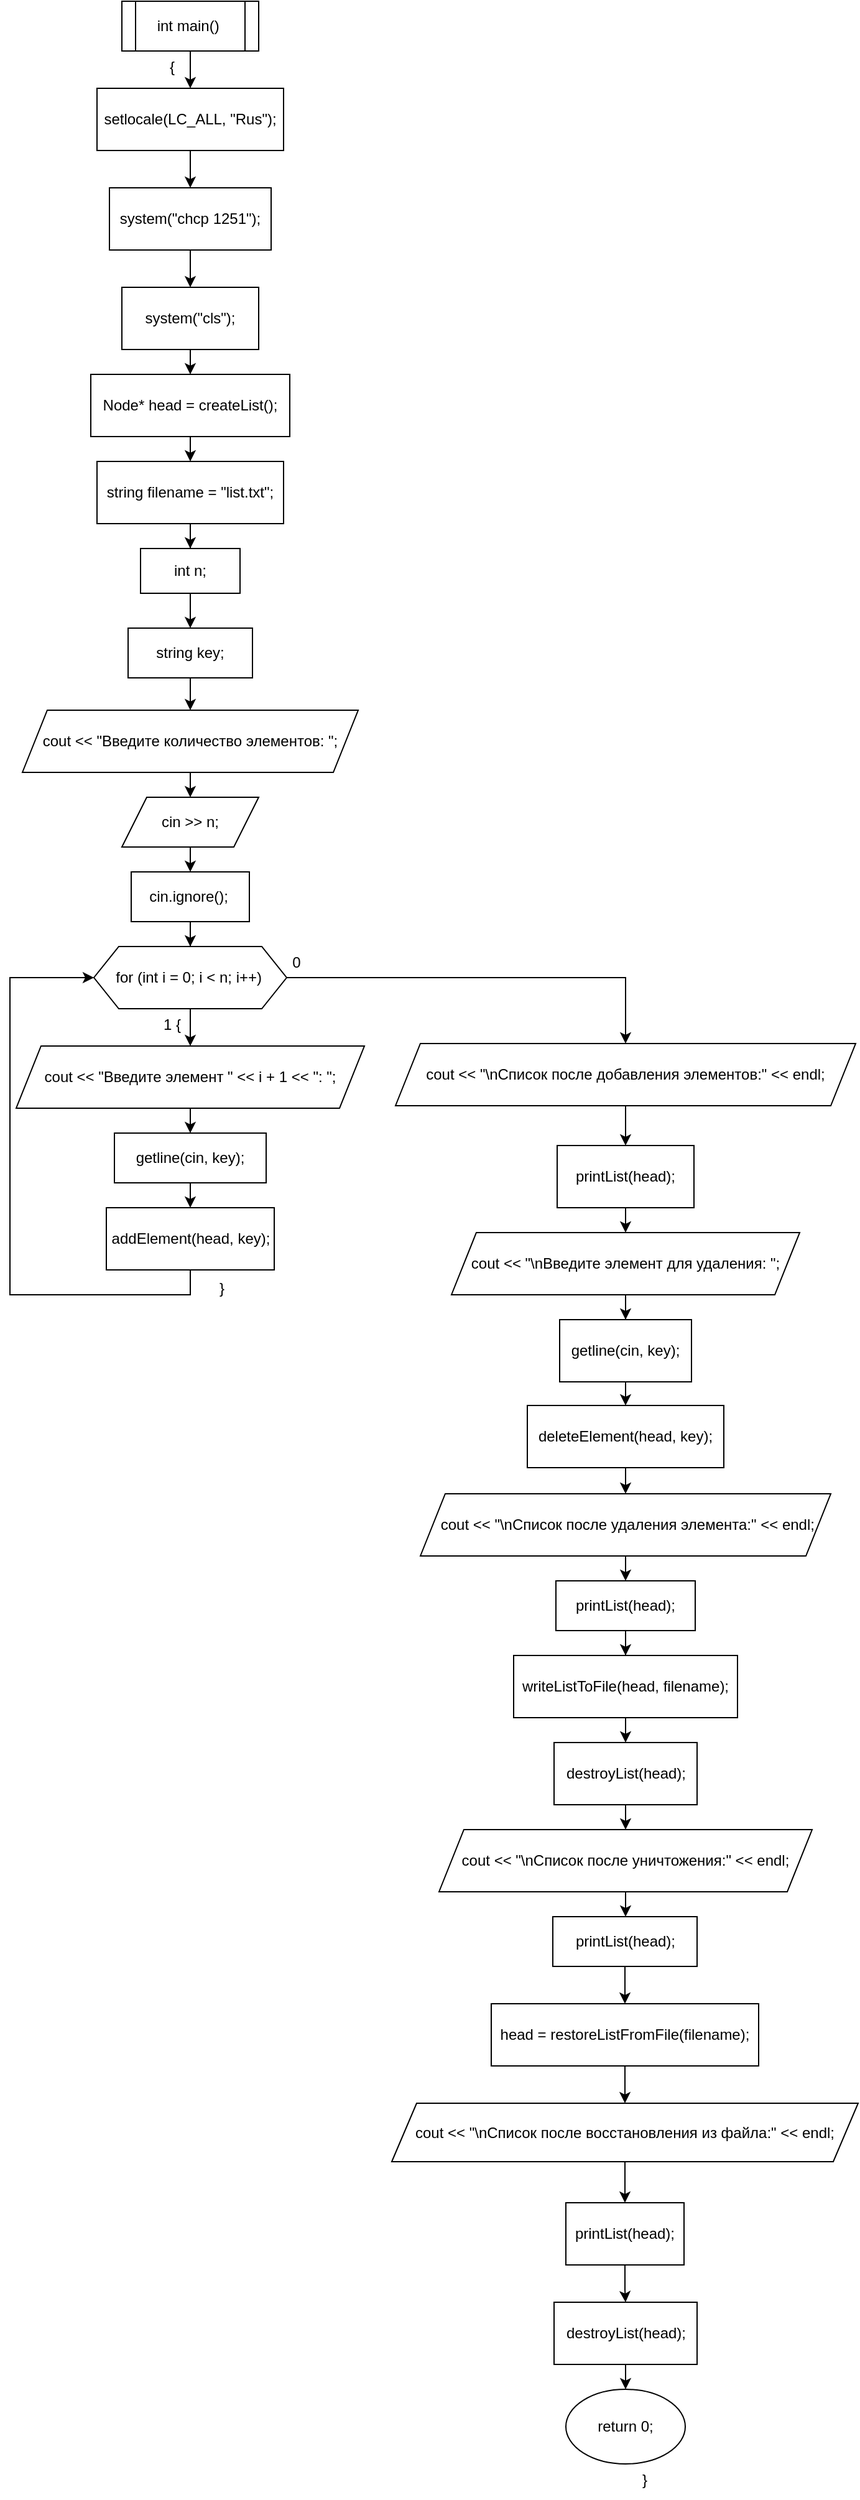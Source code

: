 <mxfile version="24.7.17">
  <diagram name="Страница — 1" id="ie5beoXYrRYSw_K0rIcP">
    <mxGraphModel dx="1614" dy="1392" grid="1" gridSize="10" guides="1" tooltips="1" connect="1" arrows="1" fold="1" page="1" pageScale="1" pageWidth="827" pageHeight="1169" math="0" shadow="0">
      <root>
        <mxCell id="0" />
        <mxCell id="1" parent="0" />
        <mxCell id="WbxU5NNTNWnyRU2nzeea-205" value="" style="edgeStyle=orthogonalEdgeStyle;rounded=0;orthogonalLoop=1;jettySize=auto;html=1;" edge="1" parent="1" source="WbxU5NNTNWnyRU2nzeea-203" target="WbxU5NNTNWnyRU2nzeea-204">
          <mxGeometry relative="1" as="geometry" />
        </mxCell>
        <mxCell id="WbxU5NNTNWnyRU2nzeea-203" value="int main()&amp;nbsp;" style="shape=process;whiteSpace=wrap;html=1;backgroundOutline=1;" vertex="1" parent="1">
          <mxGeometry x="50" y="40" width="110" height="40" as="geometry" />
        </mxCell>
        <mxCell id="WbxU5NNTNWnyRU2nzeea-208" value="" style="edgeStyle=orthogonalEdgeStyle;rounded=0;orthogonalLoop=1;jettySize=auto;html=1;" edge="1" parent="1" source="WbxU5NNTNWnyRU2nzeea-204" target="WbxU5NNTNWnyRU2nzeea-207">
          <mxGeometry relative="1" as="geometry" />
        </mxCell>
        <mxCell id="WbxU5NNTNWnyRU2nzeea-204" value="setlocale(LC_ALL, &quot;Rus&quot;);" style="rounded=0;whiteSpace=wrap;html=1;" vertex="1" parent="1">
          <mxGeometry x="30" y="110" width="150" height="50" as="geometry" />
        </mxCell>
        <mxCell id="WbxU5NNTNWnyRU2nzeea-206" value="{" style="text;html=1;align=center;verticalAlign=middle;resizable=0;points=[];autosize=1;strokeColor=none;fillColor=none;" vertex="1" parent="1">
          <mxGeometry x="75" y="78" width="30" height="30" as="geometry" />
        </mxCell>
        <mxCell id="WbxU5NNTNWnyRU2nzeea-210" value="" style="edgeStyle=orthogonalEdgeStyle;rounded=0;orthogonalLoop=1;jettySize=auto;html=1;" edge="1" parent="1" source="WbxU5NNTNWnyRU2nzeea-207" target="WbxU5NNTNWnyRU2nzeea-209">
          <mxGeometry relative="1" as="geometry" />
        </mxCell>
        <mxCell id="WbxU5NNTNWnyRU2nzeea-207" value="system(&quot;chcp 1251&quot;);" style="rounded=0;whiteSpace=wrap;html=1;" vertex="1" parent="1">
          <mxGeometry x="40" y="190" width="130" height="50" as="geometry" />
        </mxCell>
        <mxCell id="WbxU5NNTNWnyRU2nzeea-212" style="edgeStyle=orthogonalEdgeStyle;rounded=0;orthogonalLoop=1;jettySize=auto;html=1;exitX=0.5;exitY=1;exitDx=0;exitDy=0;entryX=0.5;entryY=0;entryDx=0;entryDy=0;" edge="1" parent="1" source="WbxU5NNTNWnyRU2nzeea-209" target="WbxU5NNTNWnyRU2nzeea-211">
          <mxGeometry relative="1" as="geometry" />
        </mxCell>
        <mxCell id="WbxU5NNTNWnyRU2nzeea-209" value="system(&quot;cls&quot;);" style="rounded=0;whiteSpace=wrap;html=1;" vertex="1" parent="1">
          <mxGeometry x="50" y="270" width="110" height="50" as="geometry" />
        </mxCell>
        <mxCell id="WbxU5NNTNWnyRU2nzeea-214" style="edgeStyle=orthogonalEdgeStyle;rounded=0;orthogonalLoop=1;jettySize=auto;html=1;exitX=0.5;exitY=1;exitDx=0;exitDy=0;entryX=0.5;entryY=0;entryDx=0;entryDy=0;" edge="1" parent="1" source="WbxU5NNTNWnyRU2nzeea-211" target="WbxU5NNTNWnyRU2nzeea-213">
          <mxGeometry relative="1" as="geometry" />
        </mxCell>
        <mxCell id="WbxU5NNTNWnyRU2nzeea-211" value="Node* head = createList();" style="rounded=0;whiteSpace=wrap;html=1;" vertex="1" parent="1">
          <mxGeometry x="25" y="340" width="160" height="50" as="geometry" />
        </mxCell>
        <mxCell id="WbxU5NNTNWnyRU2nzeea-216" value="" style="edgeStyle=orthogonalEdgeStyle;rounded=0;orthogonalLoop=1;jettySize=auto;html=1;" edge="1" parent="1" source="WbxU5NNTNWnyRU2nzeea-213" target="WbxU5NNTNWnyRU2nzeea-215">
          <mxGeometry relative="1" as="geometry" />
        </mxCell>
        <mxCell id="WbxU5NNTNWnyRU2nzeea-213" value="string filename = &quot;list.txt&quot;;" style="rounded=0;whiteSpace=wrap;html=1;" vertex="1" parent="1">
          <mxGeometry x="30" y="410" width="150" height="50" as="geometry" />
        </mxCell>
        <mxCell id="WbxU5NNTNWnyRU2nzeea-218" value="" style="edgeStyle=orthogonalEdgeStyle;rounded=0;orthogonalLoop=1;jettySize=auto;html=1;" edge="1" parent="1" source="WbxU5NNTNWnyRU2nzeea-215" target="WbxU5NNTNWnyRU2nzeea-217">
          <mxGeometry relative="1" as="geometry" />
        </mxCell>
        <mxCell id="WbxU5NNTNWnyRU2nzeea-215" value="int n;" style="rounded=0;whiteSpace=wrap;html=1;" vertex="1" parent="1">
          <mxGeometry x="65" y="480" width="80" height="36" as="geometry" />
        </mxCell>
        <mxCell id="WbxU5NNTNWnyRU2nzeea-220" value="" style="edgeStyle=orthogonalEdgeStyle;rounded=0;orthogonalLoop=1;jettySize=auto;html=1;" edge="1" parent="1" source="WbxU5NNTNWnyRU2nzeea-217" target="WbxU5NNTNWnyRU2nzeea-219">
          <mxGeometry relative="1" as="geometry" />
        </mxCell>
        <mxCell id="WbxU5NNTNWnyRU2nzeea-217" value="string key;" style="rounded=0;whiteSpace=wrap;html=1;" vertex="1" parent="1">
          <mxGeometry x="55" y="544" width="100" height="40" as="geometry" />
        </mxCell>
        <mxCell id="WbxU5NNTNWnyRU2nzeea-222" style="edgeStyle=orthogonalEdgeStyle;rounded=0;orthogonalLoop=1;jettySize=auto;html=1;exitX=0.5;exitY=1;exitDx=0;exitDy=0;entryX=0.5;entryY=0;entryDx=0;entryDy=0;" edge="1" parent="1" source="WbxU5NNTNWnyRU2nzeea-219" target="WbxU5NNTNWnyRU2nzeea-221">
          <mxGeometry relative="1" as="geometry" />
        </mxCell>
        <mxCell id="WbxU5NNTNWnyRU2nzeea-219" value="cout &amp;lt;&amp;lt; &quot;Введите количество элементов: &quot;;" style="shape=parallelogram;perimeter=parallelogramPerimeter;whiteSpace=wrap;html=1;fixedSize=1;" vertex="1" parent="1">
          <mxGeometry x="-30" y="610" width="270" height="50" as="geometry" />
        </mxCell>
        <mxCell id="WbxU5NNTNWnyRU2nzeea-224" style="edgeStyle=orthogonalEdgeStyle;rounded=0;orthogonalLoop=1;jettySize=auto;html=1;exitX=0.5;exitY=1;exitDx=0;exitDy=0;entryX=0.5;entryY=0;entryDx=0;entryDy=0;" edge="1" parent="1" source="WbxU5NNTNWnyRU2nzeea-221" target="WbxU5NNTNWnyRU2nzeea-223">
          <mxGeometry relative="1" as="geometry" />
        </mxCell>
        <mxCell id="WbxU5NNTNWnyRU2nzeea-221" value="cin &amp;gt;&amp;gt; n;" style="shape=parallelogram;perimeter=parallelogramPerimeter;whiteSpace=wrap;html=1;fixedSize=1;" vertex="1" parent="1">
          <mxGeometry x="50" y="680" width="110" height="40" as="geometry" />
        </mxCell>
        <mxCell id="WbxU5NNTNWnyRU2nzeea-226" value="" style="edgeStyle=orthogonalEdgeStyle;rounded=0;orthogonalLoop=1;jettySize=auto;html=1;" edge="1" parent="1" source="WbxU5NNTNWnyRU2nzeea-223" target="WbxU5NNTNWnyRU2nzeea-225">
          <mxGeometry relative="1" as="geometry" />
        </mxCell>
        <mxCell id="WbxU5NNTNWnyRU2nzeea-223" value="cin.ignore();&amp;nbsp;" style="rounded=0;whiteSpace=wrap;html=1;" vertex="1" parent="1">
          <mxGeometry x="57.5" y="740" width="95" height="40" as="geometry" />
        </mxCell>
        <mxCell id="WbxU5NNTNWnyRU2nzeea-228" value="" style="edgeStyle=orthogonalEdgeStyle;rounded=0;orthogonalLoop=1;jettySize=auto;html=1;" edge="1" parent="1" source="WbxU5NNTNWnyRU2nzeea-225" target="WbxU5NNTNWnyRU2nzeea-227">
          <mxGeometry relative="1" as="geometry" />
        </mxCell>
        <mxCell id="WbxU5NNTNWnyRU2nzeea-239" style="edgeStyle=orthogonalEdgeStyle;rounded=0;orthogonalLoop=1;jettySize=auto;html=1;exitX=1;exitY=0.5;exitDx=0;exitDy=0;entryX=0.5;entryY=0;entryDx=0;entryDy=0;" edge="1" parent="1" source="WbxU5NNTNWnyRU2nzeea-225" target="WbxU5NNTNWnyRU2nzeea-238">
          <mxGeometry relative="1" as="geometry" />
        </mxCell>
        <mxCell id="WbxU5NNTNWnyRU2nzeea-225" value="for (int i = 0; i &amp;lt; n; i++)&amp;nbsp;" style="shape=hexagon;perimeter=hexagonPerimeter2;whiteSpace=wrap;html=1;fixedSize=1;" vertex="1" parent="1">
          <mxGeometry x="27.5" y="800" width="155" height="50" as="geometry" />
        </mxCell>
        <mxCell id="WbxU5NNTNWnyRU2nzeea-230" style="edgeStyle=orthogonalEdgeStyle;rounded=0;orthogonalLoop=1;jettySize=auto;html=1;exitX=0.5;exitY=1;exitDx=0;exitDy=0;entryX=0.5;entryY=0;entryDx=0;entryDy=0;" edge="1" parent="1" source="WbxU5NNTNWnyRU2nzeea-227" target="WbxU5NNTNWnyRU2nzeea-229">
          <mxGeometry relative="1" as="geometry" />
        </mxCell>
        <mxCell id="WbxU5NNTNWnyRU2nzeea-227" value="cout &amp;lt;&amp;lt; &quot;Введите элемент &quot; &amp;lt;&amp;lt; i + 1 &amp;lt;&amp;lt; &quot;: &quot;;" style="shape=parallelogram;perimeter=parallelogramPerimeter;whiteSpace=wrap;html=1;fixedSize=1;" vertex="1" parent="1">
          <mxGeometry x="-35" y="880" width="280" height="50" as="geometry" />
        </mxCell>
        <mxCell id="WbxU5NNTNWnyRU2nzeea-232" style="edgeStyle=orthogonalEdgeStyle;rounded=0;orthogonalLoop=1;jettySize=auto;html=1;exitX=0.5;exitY=1;exitDx=0;exitDy=0;entryX=0.5;entryY=0;entryDx=0;entryDy=0;" edge="1" parent="1" source="WbxU5NNTNWnyRU2nzeea-229" target="WbxU5NNTNWnyRU2nzeea-231">
          <mxGeometry relative="1" as="geometry" />
        </mxCell>
        <mxCell id="WbxU5NNTNWnyRU2nzeea-229" value="getline(cin, key);" style="rounded=0;whiteSpace=wrap;html=1;" vertex="1" parent="1">
          <mxGeometry x="44" y="950" width="122" height="40" as="geometry" />
        </mxCell>
        <mxCell id="WbxU5NNTNWnyRU2nzeea-234" style="edgeStyle=orthogonalEdgeStyle;rounded=0;orthogonalLoop=1;jettySize=auto;html=1;exitX=0.5;exitY=1;exitDx=0;exitDy=0;entryX=0;entryY=0.5;entryDx=0;entryDy=0;" edge="1" parent="1" source="WbxU5NNTNWnyRU2nzeea-231" target="WbxU5NNTNWnyRU2nzeea-225">
          <mxGeometry relative="1" as="geometry">
            <Array as="points">
              <mxPoint x="105" y="1080" />
              <mxPoint x="-40" y="1080" />
              <mxPoint x="-40" y="825" />
            </Array>
          </mxGeometry>
        </mxCell>
        <mxCell id="WbxU5NNTNWnyRU2nzeea-231" value="addElement(head, key);" style="rounded=0;whiteSpace=wrap;html=1;" vertex="1" parent="1">
          <mxGeometry x="37.5" y="1010" width="135" height="50" as="geometry" />
        </mxCell>
        <mxCell id="WbxU5NNTNWnyRU2nzeea-233" value="}" style="text;html=1;align=center;verticalAlign=middle;resizable=0;points=[];autosize=1;strokeColor=none;fillColor=none;" vertex="1" parent="1">
          <mxGeometry x="115" y="1060" width="30" height="30" as="geometry" />
        </mxCell>
        <mxCell id="WbxU5NNTNWnyRU2nzeea-235" value="1 {" style="text;html=1;align=center;verticalAlign=middle;resizable=0;points=[];autosize=1;strokeColor=none;fillColor=none;" vertex="1" parent="1">
          <mxGeometry x="70" y="848" width="40" height="30" as="geometry" />
        </mxCell>
        <mxCell id="WbxU5NNTNWnyRU2nzeea-242" value="" style="edgeStyle=orthogonalEdgeStyle;rounded=0;orthogonalLoop=1;jettySize=auto;html=1;" edge="1" parent="1" source="WbxU5NNTNWnyRU2nzeea-238" target="WbxU5NNTNWnyRU2nzeea-241">
          <mxGeometry relative="1" as="geometry" />
        </mxCell>
        <mxCell id="WbxU5NNTNWnyRU2nzeea-238" value="cout &amp;lt;&amp;lt; &quot;\nСписок после добавления элементов:&quot; &amp;lt;&amp;lt; endl;" style="shape=parallelogram;perimeter=parallelogramPerimeter;whiteSpace=wrap;html=1;fixedSize=1;size=20;" vertex="1" parent="1">
          <mxGeometry x="270" y="878" width="370" height="50" as="geometry" />
        </mxCell>
        <mxCell id="WbxU5NNTNWnyRU2nzeea-240" value="0" style="text;html=1;align=center;verticalAlign=middle;resizable=0;points=[];autosize=1;strokeColor=none;fillColor=none;" vertex="1" parent="1">
          <mxGeometry x="175" y="798" width="30" height="30" as="geometry" />
        </mxCell>
        <mxCell id="WbxU5NNTNWnyRU2nzeea-244" style="edgeStyle=orthogonalEdgeStyle;rounded=0;orthogonalLoop=1;jettySize=auto;html=1;exitX=0.5;exitY=1;exitDx=0;exitDy=0;entryX=0.5;entryY=0;entryDx=0;entryDy=0;" edge="1" parent="1" source="WbxU5NNTNWnyRU2nzeea-241" target="WbxU5NNTNWnyRU2nzeea-243">
          <mxGeometry relative="1" as="geometry" />
        </mxCell>
        <mxCell id="WbxU5NNTNWnyRU2nzeea-241" value="printList(head);" style="rounded=0;whiteSpace=wrap;html=1;" vertex="1" parent="1">
          <mxGeometry x="400" y="960" width="110" height="50" as="geometry" />
        </mxCell>
        <mxCell id="WbxU5NNTNWnyRU2nzeea-246" value="" style="edgeStyle=orthogonalEdgeStyle;rounded=0;orthogonalLoop=1;jettySize=auto;html=1;" edge="1" parent="1" source="WbxU5NNTNWnyRU2nzeea-243" target="WbxU5NNTNWnyRU2nzeea-245">
          <mxGeometry relative="1" as="geometry" />
        </mxCell>
        <mxCell id="WbxU5NNTNWnyRU2nzeea-243" value="cout &amp;lt;&amp;lt; &quot;\nВведите элемент для удаления: &quot;;" style="shape=parallelogram;perimeter=parallelogramPerimeter;whiteSpace=wrap;html=1;fixedSize=1;" vertex="1" parent="1">
          <mxGeometry x="315" y="1030" width="280" height="50" as="geometry" />
        </mxCell>
        <mxCell id="WbxU5NNTNWnyRU2nzeea-248" style="edgeStyle=orthogonalEdgeStyle;rounded=0;orthogonalLoop=1;jettySize=auto;html=1;exitX=0.5;exitY=1;exitDx=0;exitDy=0;entryX=0.5;entryY=0;entryDx=0;entryDy=0;" edge="1" parent="1" source="WbxU5NNTNWnyRU2nzeea-245" target="WbxU5NNTNWnyRU2nzeea-247">
          <mxGeometry relative="1" as="geometry" />
        </mxCell>
        <mxCell id="WbxU5NNTNWnyRU2nzeea-245" value="getline(cin, key);" style="rounded=0;whiteSpace=wrap;html=1;" vertex="1" parent="1">
          <mxGeometry x="402" y="1100" width="106" height="50" as="geometry" />
        </mxCell>
        <mxCell id="WbxU5NNTNWnyRU2nzeea-250" style="edgeStyle=orthogonalEdgeStyle;rounded=0;orthogonalLoop=1;jettySize=auto;html=1;exitX=0.5;exitY=1;exitDx=0;exitDy=0;entryX=0.5;entryY=0;entryDx=0;entryDy=0;" edge="1" parent="1" source="WbxU5NNTNWnyRU2nzeea-247" target="WbxU5NNTNWnyRU2nzeea-249">
          <mxGeometry relative="1" as="geometry" />
        </mxCell>
        <mxCell id="WbxU5NNTNWnyRU2nzeea-247" value="deleteElement(head, key);" style="rounded=0;whiteSpace=wrap;html=1;" vertex="1" parent="1">
          <mxGeometry x="376" y="1169" width="158" height="50" as="geometry" />
        </mxCell>
        <mxCell id="WbxU5NNTNWnyRU2nzeea-252" style="edgeStyle=orthogonalEdgeStyle;rounded=0;orthogonalLoop=1;jettySize=auto;html=1;exitX=0.5;exitY=1;exitDx=0;exitDy=0;entryX=0.5;entryY=0;entryDx=0;entryDy=0;" edge="1" parent="1" source="WbxU5NNTNWnyRU2nzeea-249" target="WbxU5NNTNWnyRU2nzeea-251">
          <mxGeometry relative="1" as="geometry" />
        </mxCell>
        <mxCell id="WbxU5NNTNWnyRU2nzeea-249" value="&amp;nbsp;cout &amp;lt;&amp;lt; &quot;\nСписок после удаления элемента:&quot; &amp;lt;&amp;lt; endl;" style="shape=parallelogram;perimeter=parallelogramPerimeter;whiteSpace=wrap;html=1;fixedSize=1;" vertex="1" parent="1">
          <mxGeometry x="290" y="1240" width="330" height="50" as="geometry" />
        </mxCell>
        <mxCell id="WbxU5NNTNWnyRU2nzeea-254" value="" style="edgeStyle=orthogonalEdgeStyle;rounded=0;orthogonalLoop=1;jettySize=auto;html=1;" edge="1" parent="1" source="WbxU5NNTNWnyRU2nzeea-251" target="WbxU5NNTNWnyRU2nzeea-253">
          <mxGeometry relative="1" as="geometry" />
        </mxCell>
        <mxCell id="WbxU5NNTNWnyRU2nzeea-251" value="printList(head);" style="rounded=0;whiteSpace=wrap;html=1;" vertex="1" parent="1">
          <mxGeometry x="399" y="1310" width="112" height="40" as="geometry" />
        </mxCell>
        <mxCell id="WbxU5NNTNWnyRU2nzeea-256" style="edgeStyle=orthogonalEdgeStyle;rounded=0;orthogonalLoop=1;jettySize=auto;html=1;exitX=0.5;exitY=1;exitDx=0;exitDy=0;entryX=0.5;entryY=0;entryDx=0;entryDy=0;" edge="1" parent="1" source="WbxU5NNTNWnyRU2nzeea-253" target="WbxU5NNTNWnyRU2nzeea-255">
          <mxGeometry relative="1" as="geometry" />
        </mxCell>
        <mxCell id="WbxU5NNTNWnyRU2nzeea-253" value="writeListToFile(head, filename);" style="rounded=0;whiteSpace=wrap;html=1;" vertex="1" parent="1">
          <mxGeometry x="365" y="1370" width="180" height="50" as="geometry" />
        </mxCell>
        <mxCell id="WbxU5NNTNWnyRU2nzeea-258" style="edgeStyle=orthogonalEdgeStyle;rounded=0;orthogonalLoop=1;jettySize=auto;html=1;exitX=0.5;exitY=1;exitDx=0;exitDy=0;entryX=0.5;entryY=0;entryDx=0;entryDy=0;" edge="1" parent="1" source="WbxU5NNTNWnyRU2nzeea-255" target="WbxU5NNTNWnyRU2nzeea-257">
          <mxGeometry relative="1" as="geometry" />
        </mxCell>
        <mxCell id="WbxU5NNTNWnyRU2nzeea-255" value="destroyList(head);" style="rounded=0;whiteSpace=wrap;html=1;" vertex="1" parent="1">
          <mxGeometry x="397.5" y="1440" width="115" height="50" as="geometry" />
        </mxCell>
        <mxCell id="WbxU5NNTNWnyRU2nzeea-260" value="" style="edgeStyle=orthogonalEdgeStyle;rounded=0;orthogonalLoop=1;jettySize=auto;html=1;" edge="1" parent="1" source="WbxU5NNTNWnyRU2nzeea-257" target="WbxU5NNTNWnyRU2nzeea-259">
          <mxGeometry relative="1" as="geometry" />
        </mxCell>
        <mxCell id="WbxU5NNTNWnyRU2nzeea-257" value="cout &amp;lt;&amp;lt; &quot;\nСписок после уничтожения:&quot; &amp;lt;&amp;lt; endl;" style="shape=parallelogram;perimeter=parallelogramPerimeter;whiteSpace=wrap;html=1;fixedSize=1;" vertex="1" parent="1">
          <mxGeometry x="305" y="1510" width="300" height="50" as="geometry" />
        </mxCell>
        <mxCell id="WbxU5NNTNWnyRU2nzeea-262" value="" style="edgeStyle=orthogonalEdgeStyle;rounded=0;orthogonalLoop=1;jettySize=auto;html=1;" edge="1" parent="1" source="WbxU5NNTNWnyRU2nzeea-259" target="WbxU5NNTNWnyRU2nzeea-261">
          <mxGeometry relative="1" as="geometry" />
        </mxCell>
        <mxCell id="WbxU5NNTNWnyRU2nzeea-259" value="printList(head);" style="rounded=0;whiteSpace=wrap;html=1;" vertex="1" parent="1">
          <mxGeometry x="396.5" y="1580" width="116" height="40" as="geometry" />
        </mxCell>
        <mxCell id="WbxU5NNTNWnyRU2nzeea-264" value="" style="edgeStyle=orthogonalEdgeStyle;rounded=0;orthogonalLoop=1;jettySize=auto;html=1;" edge="1" parent="1" source="WbxU5NNTNWnyRU2nzeea-261" target="WbxU5NNTNWnyRU2nzeea-263">
          <mxGeometry relative="1" as="geometry" />
        </mxCell>
        <mxCell id="WbxU5NNTNWnyRU2nzeea-261" value="head = restoreListFromFile(filename);" style="rounded=0;whiteSpace=wrap;html=1;" vertex="1" parent="1">
          <mxGeometry x="347" y="1650" width="215" height="50" as="geometry" />
        </mxCell>
        <mxCell id="WbxU5NNTNWnyRU2nzeea-266" value="" style="edgeStyle=orthogonalEdgeStyle;rounded=0;orthogonalLoop=1;jettySize=auto;html=1;" edge="1" parent="1" source="WbxU5NNTNWnyRU2nzeea-263" target="WbxU5NNTNWnyRU2nzeea-265">
          <mxGeometry relative="1" as="geometry" />
        </mxCell>
        <mxCell id="WbxU5NNTNWnyRU2nzeea-263" value="cout &amp;lt;&amp;lt; &quot;\nСписок после восстановления из файла:&quot; &amp;lt;&amp;lt; endl;" style="shape=parallelogram;perimeter=parallelogramPerimeter;whiteSpace=wrap;html=1;fixedSize=1;" vertex="1" parent="1">
          <mxGeometry x="267" y="1730" width="375" height="47" as="geometry" />
        </mxCell>
        <mxCell id="WbxU5NNTNWnyRU2nzeea-268" value="" style="edgeStyle=orthogonalEdgeStyle;rounded=0;orthogonalLoop=1;jettySize=auto;html=1;" edge="1" parent="1" source="WbxU5NNTNWnyRU2nzeea-265" target="WbxU5NNTNWnyRU2nzeea-267">
          <mxGeometry relative="1" as="geometry" />
        </mxCell>
        <mxCell id="WbxU5NNTNWnyRU2nzeea-265" value="printList(head);" style="rounded=0;whiteSpace=wrap;html=1;" vertex="1" parent="1">
          <mxGeometry x="407" y="1810" width="95" height="50" as="geometry" />
        </mxCell>
        <mxCell id="WbxU5NNTNWnyRU2nzeea-270" style="edgeStyle=orthogonalEdgeStyle;rounded=0;orthogonalLoop=1;jettySize=auto;html=1;exitX=0.5;exitY=1;exitDx=0;exitDy=0;entryX=0.5;entryY=0;entryDx=0;entryDy=0;" edge="1" parent="1" source="WbxU5NNTNWnyRU2nzeea-267" target="WbxU5NNTNWnyRU2nzeea-269">
          <mxGeometry relative="1" as="geometry" />
        </mxCell>
        <mxCell id="WbxU5NNTNWnyRU2nzeea-267" value="destroyList(head);" style="rounded=0;whiteSpace=wrap;html=1;" vertex="1" parent="1">
          <mxGeometry x="397.5" y="1890" width="115" height="50" as="geometry" />
        </mxCell>
        <mxCell id="WbxU5NNTNWnyRU2nzeea-269" value="return 0;" style="ellipse;whiteSpace=wrap;html=1;" vertex="1" parent="1">
          <mxGeometry x="407" y="1960" width="96" height="60" as="geometry" />
        </mxCell>
        <mxCell id="WbxU5NNTNWnyRU2nzeea-271" value="}" style="text;html=1;align=center;verticalAlign=middle;resizable=0;points=[];autosize=1;strokeColor=none;fillColor=none;" vertex="1" parent="1">
          <mxGeometry x="455" y="2018" width="30" height="30" as="geometry" />
        </mxCell>
      </root>
    </mxGraphModel>
  </diagram>
</mxfile>
